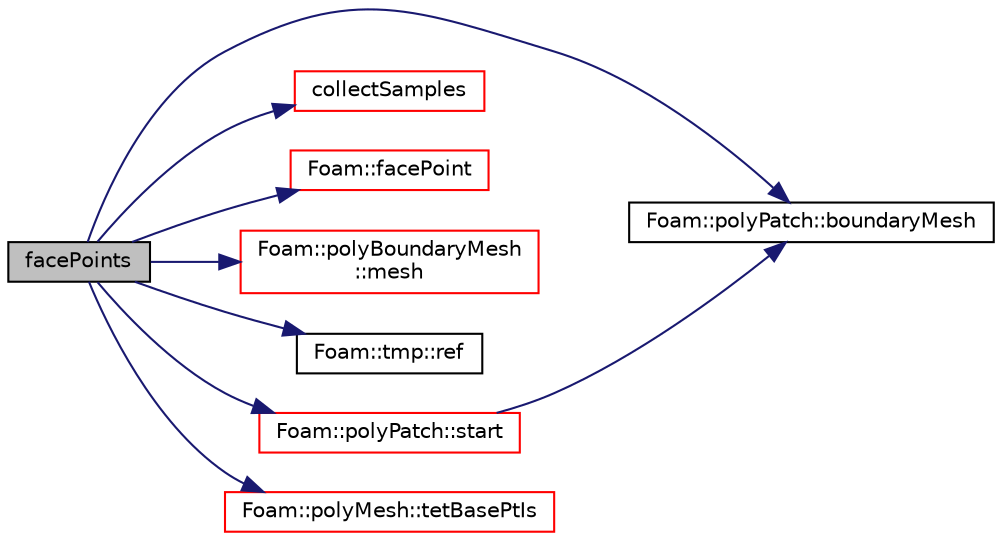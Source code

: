 digraph "facePoints"
{
  bgcolor="transparent";
  edge [fontname="Helvetica",fontsize="10",labelfontname="Helvetica",labelfontsize="10"];
  node [fontname="Helvetica",fontsize="10",shape=record];
  rankdir="LR";
  Node412 [label="facePoints",height=0.2,width=0.4,color="black", fillcolor="grey75", style="filled", fontcolor="black"];
  Node412 -> Node413 [color="midnightblue",fontsize="10",style="solid",fontname="Helvetica"];
  Node413 [label="Foam::polyPatch::boundaryMesh",height=0.2,width=0.4,color="black",URL="$a28633.html#a729e6b97bfa357ec46f60ff7f2e7779a",tooltip="Return boundaryMesh reference. "];
  Node412 -> Node414 [color="midnightblue",fontsize="10",style="solid",fontname="Helvetica"];
  Node414 [label="collectSamples",height=0.2,width=0.4,color="red",URL="$a26225.html#ab1618c1176c64f4ba0d6eb97f7f87c7e",tooltip="Collect single list of samples and originating processor+face. "];
  Node412 -> Node591 [color="midnightblue",fontsize="10",style="solid",fontname="Helvetica"];
  Node591 [label="Foam::facePoint",height=0.2,width=0.4,color="red",URL="$a21851.html#a6e9405517b1f65f062d56214e0d4ee33"];
  Node412 -> Node599 [color="midnightblue",fontsize="10",style="solid",fontname="Helvetica"];
  Node599 [label="Foam::polyBoundaryMesh\l::mesh",height=0.2,width=0.4,color="red",URL="$a28557.html#ae78c91f8ff731c07ccc4351d9fe861ba",tooltip="Return the mesh reference. "];
  Node412 -> Node672 [color="midnightblue",fontsize="10",style="solid",fontname="Helvetica"];
  Node672 [label="Foam::tmp::ref",height=0.2,width=0.4,color="black",URL="$a27077.html#aeaf81e641282874cef07f5b808efc83b",tooltip="Return non-const reference or generate a fatal error. "];
  Node412 -> Node547 [color="midnightblue",fontsize="10",style="solid",fontname="Helvetica"];
  Node547 [label="Foam::polyPatch::start",height=0.2,width=0.4,color="red",URL="$a28633.html#a6bfd3e3abb11e98bdb4b98671cec1234",tooltip="Return start label of this patch in the polyMesh face list. "];
  Node547 -> Node413 [color="midnightblue",fontsize="10",style="solid",fontname="Helvetica"];
  Node412 -> Node673 [color="midnightblue",fontsize="10",style="solid",fontname="Helvetica"];
  Node673 [label="Foam::polyMesh::tetBasePtIs",height=0.2,width=0.4,color="red",URL="$a28565.html#a4a7c8f492ae67f94fd90eed12d6fd79a",tooltip="Return the tetBasePtIs. "];
}
